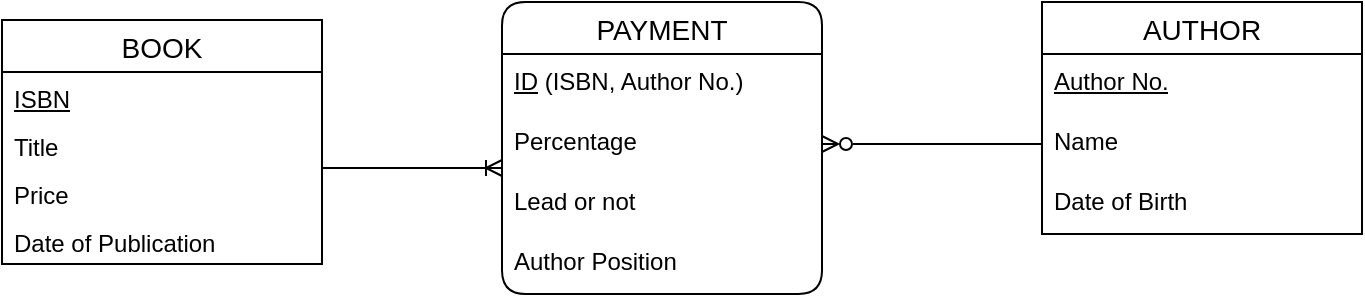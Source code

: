 <mxfile version="21.1.6" type="github">
  <diagram name="Page-1" id="uUMMuO46KKWytwelXJz7">
    <mxGraphModel dx="1004" dy="588" grid="1" gridSize="10" guides="1" tooltips="1" connect="1" arrows="1" fold="1" page="1" pageScale="1" pageWidth="850" pageHeight="1100" math="0" shadow="0">
      <root>
        <mxCell id="0" />
        <mxCell id="1" parent="0" />
        <mxCell id="sOw0Aaf-nVrQNHHMDp59-1" value="BOOK" style="swimlane;fontStyle=0;childLayout=stackLayout;horizontal=1;startSize=26;horizontalStack=0;resizeParent=1;resizeParentMax=0;resizeLast=0;collapsible=1;marginBottom=0;align=center;fontSize=14;" vertex="1" parent="1">
          <mxGeometry x="80" y="119" width="160" height="122" as="geometry" />
        </mxCell>
        <mxCell id="sOw0Aaf-nVrQNHHMDp59-2" value="&lt;u&gt;ISBN&lt;/u&gt;" style="text;strokeColor=none;fillColor=none;spacingLeft=4;spacingRight=4;overflow=hidden;rotatable=0;points=[[0,0.5],[1,0.5]];portConstraint=eastwest;fontSize=12;whiteSpace=wrap;html=1;" vertex="1" parent="sOw0Aaf-nVrQNHHMDp59-1">
          <mxGeometry y="26" width="160" height="24" as="geometry" />
        </mxCell>
        <mxCell id="sOw0Aaf-nVrQNHHMDp59-3" value="Title" style="text;strokeColor=none;fillColor=none;spacingLeft=4;spacingRight=4;overflow=hidden;rotatable=0;points=[[0,0.5],[1,0.5]];portConstraint=eastwest;fontSize=12;whiteSpace=wrap;html=1;" vertex="1" parent="sOw0Aaf-nVrQNHHMDp59-1">
          <mxGeometry y="50" width="160" height="24" as="geometry" />
        </mxCell>
        <mxCell id="sOw0Aaf-nVrQNHHMDp59-4" value="Price&lt;br&gt;" style="text;strokeColor=none;fillColor=none;spacingLeft=4;spacingRight=4;overflow=hidden;rotatable=0;points=[[0,0.5],[1,0.5]];portConstraint=eastwest;fontSize=12;whiteSpace=wrap;html=1;" vertex="1" parent="sOw0Aaf-nVrQNHHMDp59-1">
          <mxGeometry y="74" width="160" height="24" as="geometry" />
        </mxCell>
        <mxCell id="sOw0Aaf-nVrQNHHMDp59-5" value="Date of Publication" style="text;strokeColor=none;fillColor=none;spacingLeft=4;spacingRight=4;overflow=hidden;rotatable=0;points=[[0,0.5],[1,0.5]];portConstraint=eastwest;fontSize=12;whiteSpace=wrap;html=1;" vertex="1" parent="sOw0Aaf-nVrQNHHMDp59-1">
          <mxGeometry y="98" width="160" height="24" as="geometry" />
        </mxCell>
        <mxCell id="sOw0Aaf-nVrQNHHMDp59-6" value="AUTHOR" style="swimlane;fontStyle=0;childLayout=stackLayout;horizontal=1;startSize=26;horizontalStack=0;resizeParent=1;resizeParentMax=0;resizeLast=0;collapsible=1;marginBottom=0;align=center;fontSize=14;" vertex="1" parent="1">
          <mxGeometry x="600" y="110" width="160" height="116" as="geometry" />
        </mxCell>
        <mxCell id="sOw0Aaf-nVrQNHHMDp59-7" value="Author No." style="text;strokeColor=none;fillColor=none;spacingLeft=4;spacingRight=4;overflow=hidden;rotatable=0;points=[[0,0.5],[1,0.5]];portConstraint=eastwest;fontSize=12;whiteSpace=wrap;html=1;fontStyle=4" vertex="1" parent="sOw0Aaf-nVrQNHHMDp59-6">
          <mxGeometry y="26" width="160" height="30" as="geometry" />
        </mxCell>
        <mxCell id="sOw0Aaf-nVrQNHHMDp59-8" value="Name" style="text;strokeColor=none;fillColor=none;spacingLeft=4;spacingRight=4;overflow=hidden;rotatable=0;points=[[0,0.5],[1,0.5]];portConstraint=eastwest;fontSize=12;whiteSpace=wrap;html=1;" vertex="1" parent="sOw0Aaf-nVrQNHHMDp59-6">
          <mxGeometry y="56" width="160" height="30" as="geometry" />
        </mxCell>
        <mxCell id="sOw0Aaf-nVrQNHHMDp59-9" value="Date of Birth" style="text;strokeColor=none;fillColor=none;spacingLeft=4;spacingRight=4;overflow=hidden;rotatable=0;points=[[0,0.5],[1,0.5]];portConstraint=eastwest;fontSize=12;whiteSpace=wrap;html=1;" vertex="1" parent="sOw0Aaf-nVrQNHHMDp59-6">
          <mxGeometry y="86" width="160" height="30" as="geometry" />
        </mxCell>
        <mxCell id="sOw0Aaf-nVrQNHHMDp59-12" value="PAYMENT" style="swimlane;fontStyle=0;childLayout=stackLayout;horizontal=1;startSize=26;horizontalStack=0;resizeParent=1;resizeParentMax=0;resizeLast=0;collapsible=1;marginBottom=0;align=center;fontSize=14;rounded=1;" vertex="1" parent="1">
          <mxGeometry x="330" y="110" width="160" height="146" as="geometry" />
        </mxCell>
        <mxCell id="sOw0Aaf-nVrQNHHMDp59-19" value="&lt;u&gt;ID&lt;/u&gt; (ISBN, Author No.)" style="text;strokeColor=none;fillColor=none;spacingLeft=4;spacingRight=4;overflow=hidden;rotatable=0;points=[[0,0.5],[1,0.5]];portConstraint=eastwest;fontSize=12;whiteSpace=wrap;html=1;" vertex="1" parent="sOw0Aaf-nVrQNHHMDp59-12">
          <mxGeometry y="26" width="160" height="30" as="geometry" />
        </mxCell>
        <mxCell id="sOw0Aaf-nVrQNHHMDp59-13" value="Percentage" style="text;strokeColor=none;fillColor=none;spacingLeft=4;spacingRight=4;overflow=hidden;rotatable=0;points=[[0,0.5],[1,0.5]];portConstraint=eastwest;fontSize=12;whiteSpace=wrap;html=1;" vertex="1" parent="sOw0Aaf-nVrQNHHMDp59-12">
          <mxGeometry y="56" width="160" height="30" as="geometry" />
        </mxCell>
        <mxCell id="sOw0Aaf-nVrQNHHMDp59-14" value="Lead or not&amp;nbsp;" style="text;strokeColor=none;fillColor=none;spacingLeft=4;spacingRight=4;overflow=hidden;rotatable=0;points=[[0,0.5],[1,0.5]];portConstraint=eastwest;fontSize=12;whiteSpace=wrap;html=1;" vertex="1" parent="sOw0Aaf-nVrQNHHMDp59-12">
          <mxGeometry y="86" width="160" height="30" as="geometry" />
        </mxCell>
        <mxCell id="sOw0Aaf-nVrQNHHMDp59-15" value="Author Position" style="text;strokeColor=none;fillColor=none;spacingLeft=4;spacingRight=4;overflow=hidden;rotatable=0;points=[[0,0.5],[1,0.5]];portConstraint=eastwest;fontSize=12;whiteSpace=wrap;html=1;" vertex="1" parent="sOw0Aaf-nVrQNHHMDp59-12">
          <mxGeometry y="116" width="160" height="30" as="geometry" />
        </mxCell>
        <mxCell id="sOw0Aaf-nVrQNHHMDp59-16" style="edgeStyle=orthogonalEdgeStyle;rounded=0;orthogonalLoop=1;jettySize=auto;html=1;endArrow=ERoneToMany;endFill=0;exitX=1;exitY=0.137;exitDx=0;exitDy=0;exitPerimeter=0;" edge="1" parent="1" source="sOw0Aaf-nVrQNHHMDp59-4">
          <mxGeometry relative="1" as="geometry">
            <mxPoint x="330" y="193" as="targetPoint" />
            <Array as="points">
              <mxPoint x="240" y="193" />
            </Array>
          </mxGeometry>
        </mxCell>
        <mxCell id="sOw0Aaf-nVrQNHHMDp59-17" style="edgeStyle=orthogonalEdgeStyle;rounded=0;orthogonalLoop=1;jettySize=auto;html=1;entryX=1;entryY=0.5;entryDx=0;entryDy=0;endArrow=ERzeroToMany;endFill=0;exitX=0;exitY=0.5;exitDx=0;exitDy=0;" edge="1" parent="1" source="sOw0Aaf-nVrQNHHMDp59-8" target="sOw0Aaf-nVrQNHHMDp59-13">
          <mxGeometry relative="1" as="geometry" />
        </mxCell>
      </root>
    </mxGraphModel>
  </diagram>
</mxfile>
